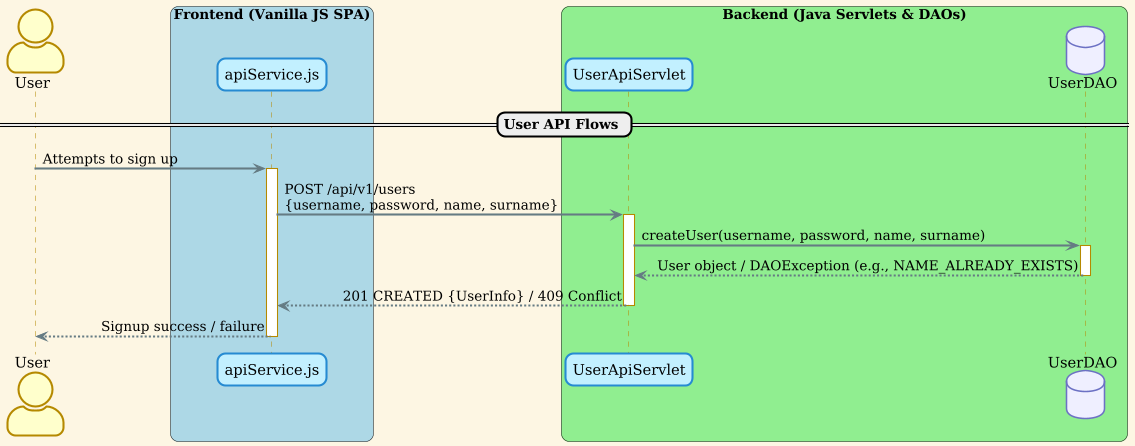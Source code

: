 @startuml
!theme sunlust
actor User

box "Frontend (Vanilla JS SPA)" #LightBlue
  participant "apiService.js" as ApiService
end box

box "Backend (Java Servlets & DAOs)" #LightGreen
  participant "UserApiServlet" as UserServlet
  database "UserDAO" as UserDAO
end box

== User API Flows ==

User -> ApiService : Attempts to sign up
activate ApiService
ApiService -> UserServlet : POST /api/v1/users\n{username, password, name, surname}
activate UserServlet
UserServlet -> UserDAO : createUser(username, password, name, surname)
activate UserDAO
UserDAO --> UserServlet : User object / DAOException (e.g., NAME_ALREADY_EXISTS)
deactivate UserDAO
UserServlet --> ApiService : 201 CREATED {UserInfo} / 409 Conflict
deactivate UserServlet
ApiService --> User : Signup success / failure
deactivate ApiService

@enduml
